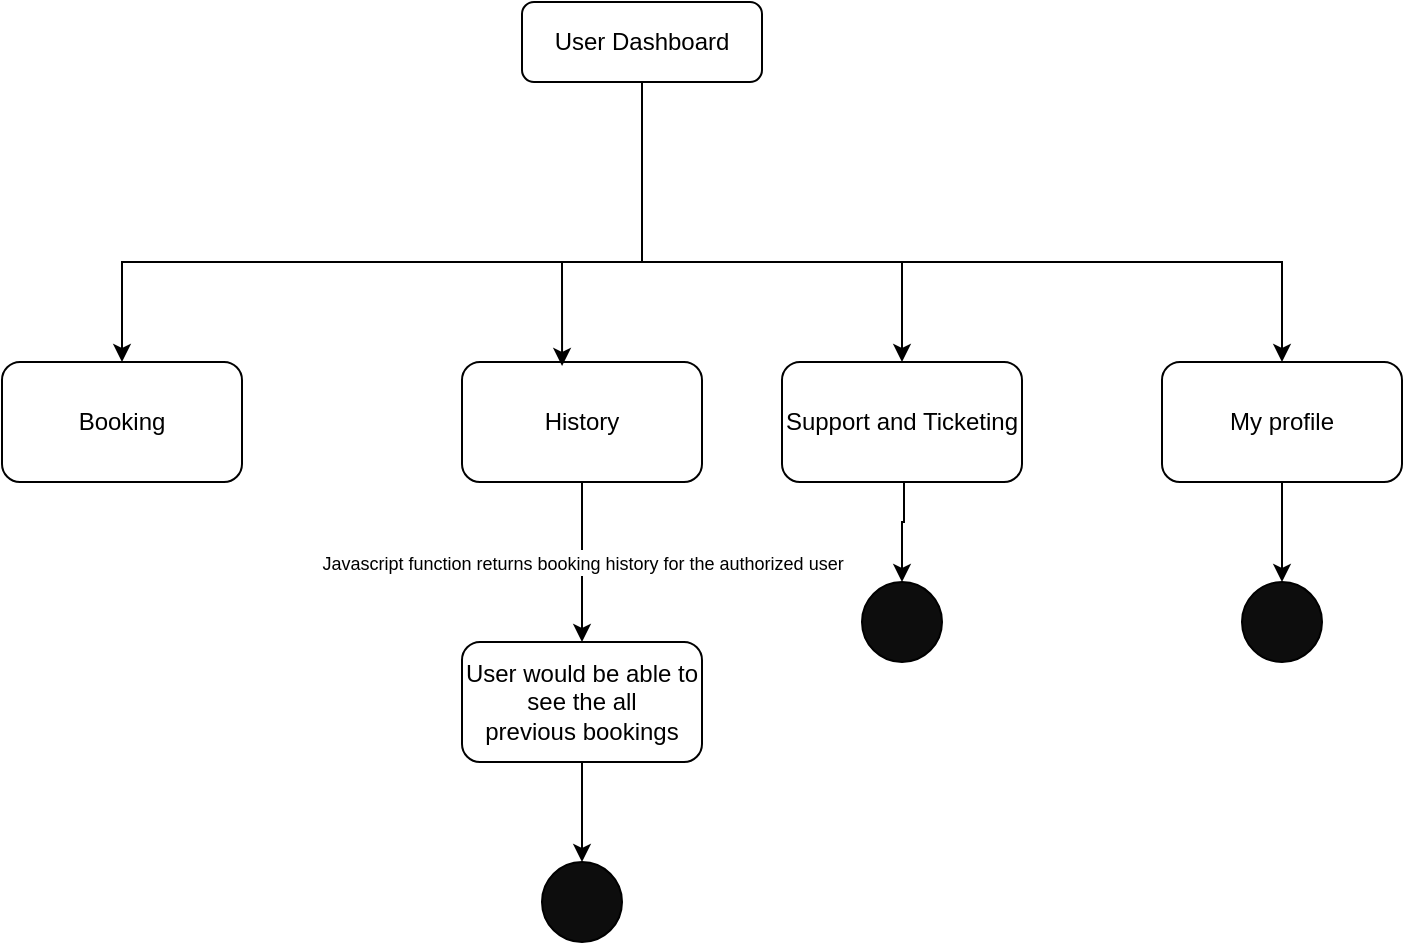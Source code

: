 <mxfile version="22.0.4" type="github">
  <diagram id="C5RBs43oDa-KdzZeNtuy" name="Page-1">
    <mxGraphModel dx="1434" dy="758" grid="1" gridSize="10" guides="1" tooltips="1" connect="1" arrows="1" fold="1" page="1" pageScale="1" pageWidth="827" pageHeight="1169" background="none" math="0" shadow="0">
      <root>
        <mxCell id="WIyWlLk6GJQsqaUBKTNV-0" />
        <mxCell id="WIyWlLk6GJQsqaUBKTNV-1" parent="WIyWlLk6GJQsqaUBKTNV-0" />
        <mxCell id="WIyWlLk6GJQsqaUBKTNV-3" value="User Dashboard" style="rounded=1;whiteSpace=wrap;html=1;fontSize=12;glass=0;strokeWidth=1;shadow=0;" parent="WIyWlLk6GJQsqaUBKTNV-1" vertex="1">
          <mxGeometry x="370" y="30" width="120" height="40" as="geometry" />
        </mxCell>
        <mxCell id="yv1JkRwObRtctxCxsuZl-3" value="Booking" style="rounded=1;whiteSpace=wrap;html=1;" vertex="1" parent="WIyWlLk6GJQsqaUBKTNV-1">
          <mxGeometry x="110" y="210" width="120" height="60" as="geometry" />
        </mxCell>
        <mxCell id="yv1JkRwObRtctxCxsuZl-4" value="History" style="rounded=1;whiteSpace=wrap;html=1;" vertex="1" parent="WIyWlLk6GJQsqaUBKTNV-1">
          <mxGeometry x="340" y="210" width="120" height="60" as="geometry" />
        </mxCell>
        <mxCell id="yv1JkRwObRtctxCxsuZl-5" value="Support and Ticketing" style="rounded=1;whiteSpace=wrap;html=1;" vertex="1" parent="WIyWlLk6GJQsqaUBKTNV-1">
          <mxGeometry x="500" y="210" width="120" height="60" as="geometry" />
        </mxCell>
        <mxCell id="yv1JkRwObRtctxCxsuZl-13" value="" style="edgeStyle=orthogonalEdgeStyle;rounded=0;orthogonalLoop=1;jettySize=auto;html=1;" edge="1" parent="WIyWlLk6GJQsqaUBKTNV-1" source="yv1JkRwObRtctxCxsuZl-6" target="yv1JkRwObRtctxCxsuZl-12">
          <mxGeometry relative="1" as="geometry" />
        </mxCell>
        <mxCell id="yv1JkRwObRtctxCxsuZl-6" value="My profile" style="rounded=1;whiteSpace=wrap;html=1;" vertex="1" parent="WIyWlLk6GJQsqaUBKTNV-1">
          <mxGeometry x="690" y="210" width="120" height="60" as="geometry" />
        </mxCell>
        <mxCell id="yv1JkRwObRtctxCxsuZl-7" value="" style="endArrow=classic;html=1;rounded=0;exitX=0.5;exitY=1;exitDx=0;exitDy=0;entryX=0.417;entryY=0.033;entryDx=0;entryDy=0;entryPerimeter=0;" edge="1" parent="WIyWlLk6GJQsqaUBKTNV-1" source="WIyWlLk6GJQsqaUBKTNV-3" target="yv1JkRwObRtctxCxsuZl-4">
          <mxGeometry width="50" height="50" relative="1" as="geometry">
            <mxPoint x="390" y="370" as="sourcePoint" />
            <mxPoint x="440" y="320" as="targetPoint" />
            <Array as="points">
              <mxPoint x="430" y="160" />
              <mxPoint x="390" y="160" />
            </Array>
          </mxGeometry>
        </mxCell>
        <mxCell id="yv1JkRwObRtctxCxsuZl-8" value="" style="endArrow=classic;html=1;rounded=0;exitX=0.5;exitY=1;exitDx=0;exitDy=0;" edge="1" parent="WIyWlLk6GJQsqaUBKTNV-1" source="WIyWlLk6GJQsqaUBKTNV-3" target="yv1JkRwObRtctxCxsuZl-5">
          <mxGeometry width="50" height="50" relative="1" as="geometry">
            <mxPoint x="390" y="370" as="sourcePoint" />
            <mxPoint x="440" y="320" as="targetPoint" />
            <Array as="points">
              <mxPoint x="430" y="160" />
              <mxPoint x="560" y="160" />
            </Array>
          </mxGeometry>
        </mxCell>
        <mxCell id="yv1JkRwObRtctxCxsuZl-10" value="" style="endArrow=classic;html=1;rounded=0;exitX=0.5;exitY=1;exitDx=0;exitDy=0;entryX=0.5;entryY=0;entryDx=0;entryDy=0;" edge="1" parent="WIyWlLk6GJQsqaUBKTNV-1" source="WIyWlLk6GJQsqaUBKTNV-3" target="yv1JkRwObRtctxCxsuZl-6">
          <mxGeometry width="50" height="50" relative="1" as="geometry">
            <mxPoint x="490" y="120" as="sourcePoint" />
            <mxPoint x="770" y="160" as="targetPoint" />
            <Array as="points">
              <mxPoint x="430" y="160" />
              <mxPoint x="750" y="160" />
            </Array>
          </mxGeometry>
        </mxCell>
        <mxCell id="yv1JkRwObRtctxCxsuZl-11" value="" style="endArrow=classic;html=1;rounded=0;exitX=0.5;exitY=1;exitDx=0;exitDy=0;entryX=0.5;entryY=0;entryDx=0;entryDy=0;" edge="1" parent="WIyWlLk6GJQsqaUBKTNV-1" source="WIyWlLk6GJQsqaUBKTNV-3">
          <mxGeometry width="50" height="50" relative="1" as="geometry">
            <mxPoint x="390" y="70" as="sourcePoint" />
            <mxPoint x="170" y="210" as="targetPoint" />
            <Array as="points">
              <mxPoint x="430" y="110" />
              <mxPoint x="430" y="160" />
              <mxPoint x="170" y="160" />
            </Array>
          </mxGeometry>
        </mxCell>
        <mxCell id="yv1JkRwObRtctxCxsuZl-12" value="" style="ellipse;whiteSpace=wrap;html=1;rounded=1;fillStyle=solid;fillColor=#0D0D0D;direction=west;" vertex="1" parent="WIyWlLk6GJQsqaUBKTNV-1">
          <mxGeometry x="730" y="320" width="40" height="40" as="geometry" />
        </mxCell>
        <mxCell id="yv1JkRwObRtctxCxsuZl-14" value="" style="edgeStyle=orthogonalEdgeStyle;rounded=0;orthogonalLoop=1;jettySize=auto;html=1;" edge="1" parent="WIyWlLk6GJQsqaUBKTNV-1" target="yv1JkRwObRtctxCxsuZl-15">
          <mxGeometry relative="1" as="geometry">
            <mxPoint x="560" y="270" as="sourcePoint" />
            <Array as="points">
              <mxPoint x="561" y="270" />
              <mxPoint x="561" y="290" />
              <mxPoint x="560" y="290" />
            </Array>
          </mxGeometry>
        </mxCell>
        <mxCell id="yv1JkRwObRtctxCxsuZl-15" value="" style="ellipse;whiteSpace=wrap;html=1;rounded=1;fillStyle=solid;fillColor=#0D0D0D;direction=west;" vertex="1" parent="WIyWlLk6GJQsqaUBKTNV-1">
          <mxGeometry x="540" y="320" width="40" height="40" as="geometry" />
        </mxCell>
        <mxCell id="yv1JkRwObRtctxCxsuZl-18" value="User would be able to see the all &lt;br&gt;previous bookings" style="rounded=1;whiteSpace=wrap;html=1;" vertex="1" parent="WIyWlLk6GJQsqaUBKTNV-1">
          <mxGeometry x="340" y="350" width="120" height="60" as="geometry" />
        </mxCell>
        <mxCell id="yv1JkRwObRtctxCxsuZl-19" value="" style="edgeStyle=orthogonalEdgeStyle;rounded=0;orthogonalLoop=1;jettySize=auto;html=1;exitX=0.5;exitY=1;exitDx=0;exitDy=0;entryX=0.5;entryY=0;entryDx=0;entryDy=0;" edge="1" parent="WIyWlLk6GJQsqaUBKTNV-1" source="yv1JkRwObRtctxCxsuZl-4" target="yv1JkRwObRtctxCxsuZl-18">
          <mxGeometry relative="1" as="geometry">
            <mxPoint x="570" y="280" as="sourcePoint" />
            <mxPoint x="570" y="330" as="targetPoint" />
            <Array as="points">
              <mxPoint x="400" y="300" />
              <mxPoint x="400" y="300" />
            </Array>
          </mxGeometry>
        </mxCell>
        <mxCell id="yv1JkRwObRtctxCxsuZl-22" value="&lt;font style=&quot;font-size: 9px;&quot;&gt;Javascript function returns booking history for the authorized user&lt;/font&gt;" style="edgeLabel;html=1;align=center;verticalAlign=middle;resizable=0;points=[];container=1;" vertex="1" connectable="0" parent="yv1JkRwObRtctxCxsuZl-19">
          <mxGeometry relative="1" as="geometry">
            <mxPoint as="offset" />
          </mxGeometry>
        </mxCell>
        <mxCell id="yv1JkRwObRtctxCxsuZl-20" value="" style="edgeStyle=orthogonalEdgeStyle;rounded=0;orthogonalLoop=1;jettySize=auto;html=1;exitX=0.5;exitY=1;exitDx=0;exitDy=0;" edge="1" parent="WIyWlLk6GJQsqaUBKTNV-1" target="yv1JkRwObRtctxCxsuZl-21" source="yv1JkRwObRtctxCxsuZl-18">
          <mxGeometry relative="1" as="geometry">
            <mxPoint x="400" y="380" as="sourcePoint" />
            <Array as="points">
              <mxPoint x="400" y="440" />
              <mxPoint x="400" y="440" />
            </Array>
          </mxGeometry>
        </mxCell>
        <mxCell id="yv1JkRwObRtctxCxsuZl-21" value="" style="ellipse;whiteSpace=wrap;html=1;rounded=1;fillStyle=solid;fillColor=#0D0D0D;direction=west;" vertex="1" parent="WIyWlLk6GJQsqaUBKTNV-1">
          <mxGeometry x="380" y="460" width="40" height="40" as="geometry" />
        </mxCell>
      </root>
    </mxGraphModel>
  </diagram>
</mxfile>
